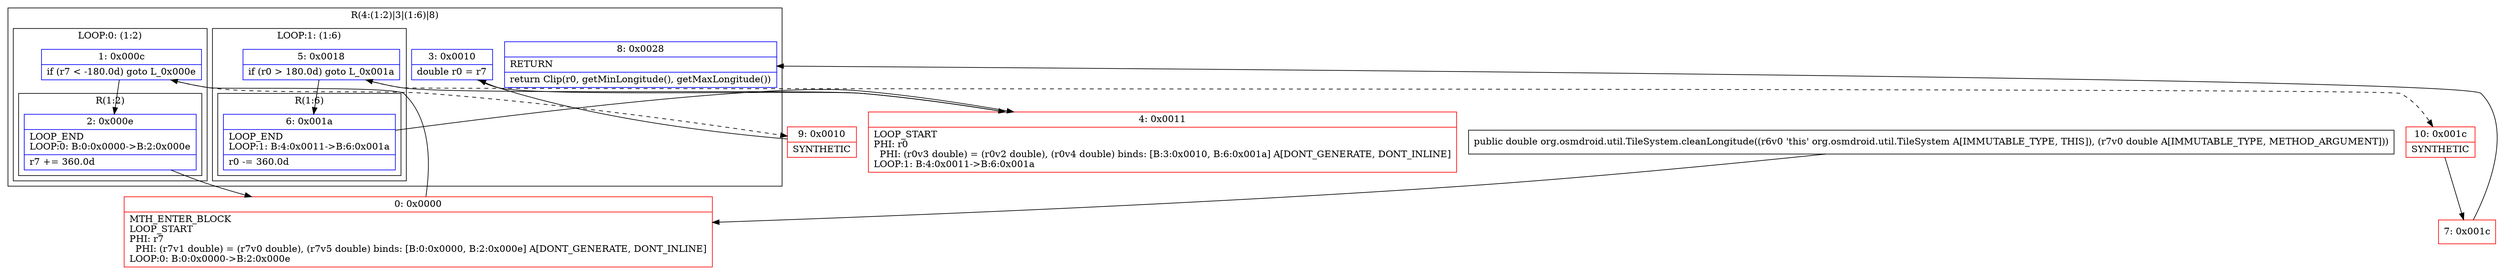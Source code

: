 digraph "CFG fororg.osmdroid.util.TileSystem.cleanLongitude(D)D" {
subgraph cluster_Region_444649243 {
label = "R(4:(1:2)|3|(1:6)|8)";
node [shape=record,color=blue];
subgraph cluster_LoopRegion_1686037885 {
label = "LOOP:0: (1:2)";
node [shape=record,color=blue];
Node_1 [shape=record,label="{1\:\ 0x000c|if (r7 \< \-180.0d) goto L_0x000e\l}"];
subgraph cluster_Region_803120143 {
label = "R(1:2)";
node [shape=record,color=blue];
Node_2 [shape=record,label="{2\:\ 0x000e|LOOP_END\lLOOP:0: B:0:0x0000\-\>B:2:0x000e\l|r7 += 360.0d\l}"];
}
}
Node_3 [shape=record,label="{3\:\ 0x0010|double r0 = r7\l}"];
subgraph cluster_LoopRegion_2005228706 {
label = "LOOP:1: (1:6)";
node [shape=record,color=blue];
Node_5 [shape=record,label="{5\:\ 0x0018|if (r0 \> 180.0d) goto L_0x001a\l}"];
subgraph cluster_Region_1121201351 {
label = "R(1:6)";
node [shape=record,color=blue];
Node_6 [shape=record,label="{6\:\ 0x001a|LOOP_END\lLOOP:1: B:4:0x0011\-\>B:6:0x001a\l|r0 \-= 360.0d\l}"];
}
}
Node_8 [shape=record,label="{8\:\ 0x0028|RETURN\l|return Clip(r0, getMinLongitude(), getMaxLongitude())\l}"];
}
Node_0 [shape=record,color=red,label="{0\:\ 0x0000|MTH_ENTER_BLOCK\lLOOP_START\lPHI: r7 \l  PHI: (r7v1 double) = (r7v0 double), (r7v5 double) binds: [B:0:0x0000, B:2:0x000e] A[DONT_GENERATE, DONT_INLINE]\lLOOP:0: B:0:0x0000\-\>B:2:0x000e\l}"];
Node_4 [shape=record,color=red,label="{4\:\ 0x0011|LOOP_START\lPHI: r0 \l  PHI: (r0v3 double) = (r0v2 double), (r0v4 double) binds: [B:3:0x0010, B:6:0x001a] A[DONT_GENERATE, DONT_INLINE]\lLOOP:1: B:4:0x0011\-\>B:6:0x001a\l}"];
Node_7 [shape=record,color=red,label="{7\:\ 0x001c}"];
Node_9 [shape=record,color=red,label="{9\:\ 0x0010|SYNTHETIC\l}"];
Node_10 [shape=record,color=red,label="{10\:\ 0x001c|SYNTHETIC\l}"];
MethodNode[shape=record,label="{public double org.osmdroid.util.TileSystem.cleanLongitude((r6v0 'this' org.osmdroid.util.TileSystem A[IMMUTABLE_TYPE, THIS]), (r7v0 double A[IMMUTABLE_TYPE, METHOD_ARGUMENT])) }"];
MethodNode -> Node_0;
Node_1 -> Node_2;
Node_1 -> Node_9[style=dashed];
Node_2 -> Node_0;
Node_3 -> Node_4;
Node_5 -> Node_6;
Node_5 -> Node_10[style=dashed];
Node_6 -> Node_4;
Node_0 -> Node_1;
Node_4 -> Node_5;
Node_7 -> Node_8;
Node_9 -> Node_3;
Node_10 -> Node_7;
}

